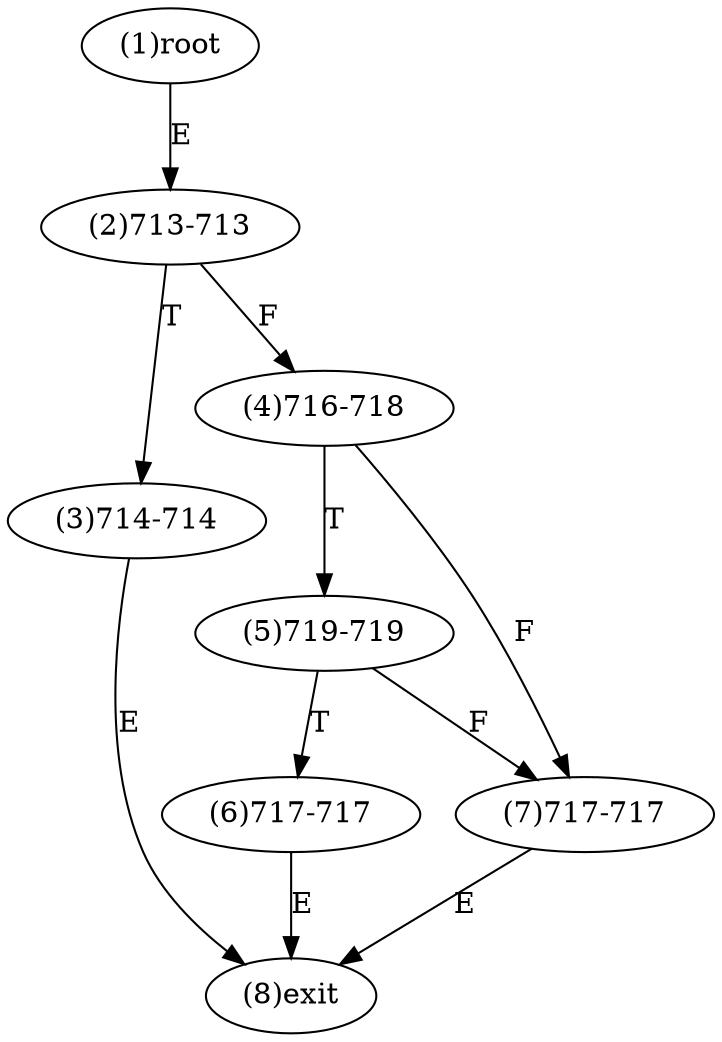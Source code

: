 digraph "" { 
1[ label="(1)root"];
2[ label="(2)713-713"];
3[ label="(3)714-714"];
4[ label="(4)716-718"];
5[ label="(5)719-719"];
6[ label="(6)717-717"];
7[ label="(7)717-717"];
8[ label="(8)exit"];
1->2[ label="E"];
2->4[ label="F"];
2->3[ label="T"];
3->8[ label="E"];
4->7[ label="F"];
4->5[ label="T"];
5->7[ label="F"];
5->6[ label="T"];
6->8[ label="E"];
7->8[ label="E"];
}
